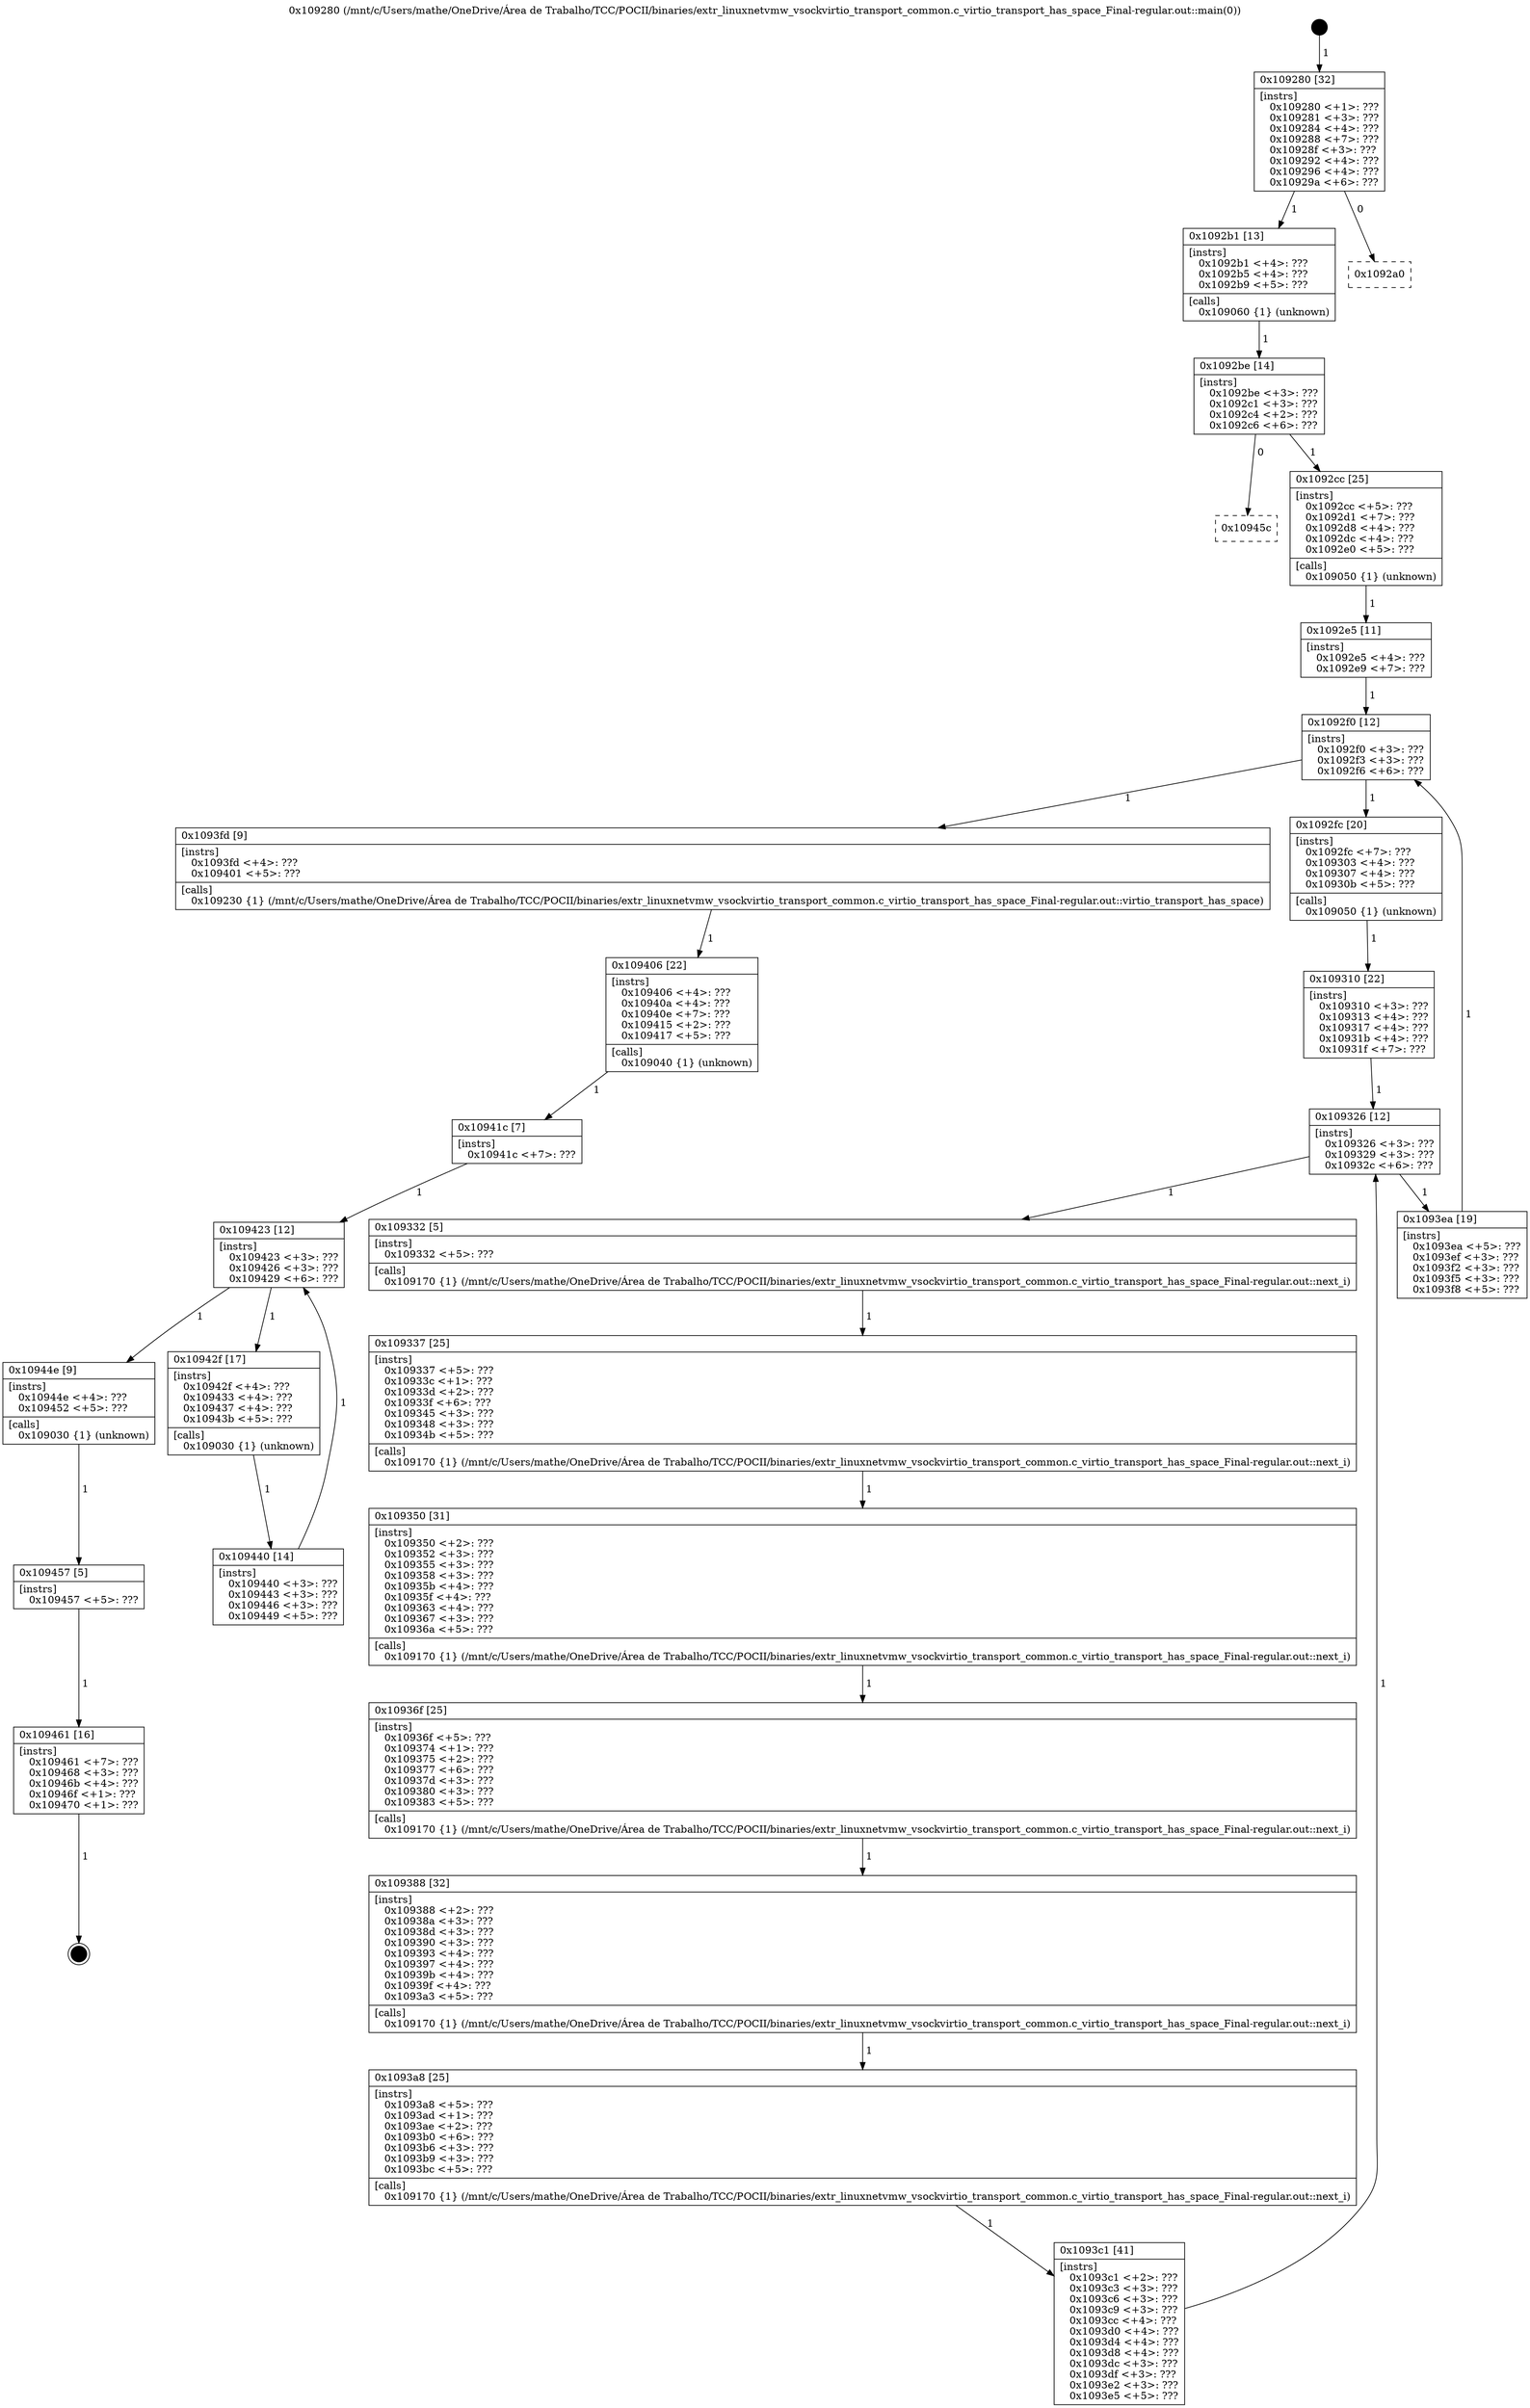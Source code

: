digraph "0x109280" {
  label = "0x109280 (/mnt/c/Users/mathe/OneDrive/Área de Trabalho/TCC/POCII/binaries/extr_linuxnetvmw_vsockvirtio_transport_common.c_virtio_transport_has_space_Final-regular.out::main(0))"
  labelloc = "t"
  node[shape=record]

  Entry [label="",width=0.3,height=0.3,shape=circle,fillcolor=black,style=filled]
  "0x109280" [label="{
     0x109280 [32]\l
     | [instrs]\l
     &nbsp;&nbsp;0x109280 \<+1\>: ???\l
     &nbsp;&nbsp;0x109281 \<+3\>: ???\l
     &nbsp;&nbsp;0x109284 \<+4\>: ???\l
     &nbsp;&nbsp;0x109288 \<+7\>: ???\l
     &nbsp;&nbsp;0x10928f \<+3\>: ???\l
     &nbsp;&nbsp;0x109292 \<+4\>: ???\l
     &nbsp;&nbsp;0x109296 \<+4\>: ???\l
     &nbsp;&nbsp;0x10929a \<+6\>: ???\l
  }"]
  "0x1092b1" [label="{
     0x1092b1 [13]\l
     | [instrs]\l
     &nbsp;&nbsp;0x1092b1 \<+4\>: ???\l
     &nbsp;&nbsp;0x1092b5 \<+4\>: ???\l
     &nbsp;&nbsp;0x1092b9 \<+5\>: ???\l
     | [calls]\l
     &nbsp;&nbsp;0x109060 \{1\} (unknown)\l
  }"]
  "0x1092a0" [label="{
     0x1092a0\l
  }", style=dashed]
  "0x1092be" [label="{
     0x1092be [14]\l
     | [instrs]\l
     &nbsp;&nbsp;0x1092be \<+3\>: ???\l
     &nbsp;&nbsp;0x1092c1 \<+3\>: ???\l
     &nbsp;&nbsp;0x1092c4 \<+2\>: ???\l
     &nbsp;&nbsp;0x1092c6 \<+6\>: ???\l
  }"]
  "0x10945c" [label="{
     0x10945c\l
  }", style=dashed]
  "0x1092cc" [label="{
     0x1092cc [25]\l
     | [instrs]\l
     &nbsp;&nbsp;0x1092cc \<+5\>: ???\l
     &nbsp;&nbsp;0x1092d1 \<+7\>: ???\l
     &nbsp;&nbsp;0x1092d8 \<+4\>: ???\l
     &nbsp;&nbsp;0x1092dc \<+4\>: ???\l
     &nbsp;&nbsp;0x1092e0 \<+5\>: ???\l
     | [calls]\l
     &nbsp;&nbsp;0x109050 \{1\} (unknown)\l
  }"]
  Exit [label="",width=0.3,height=0.3,shape=circle,fillcolor=black,style=filled,peripheries=2]
  "0x1092f0" [label="{
     0x1092f0 [12]\l
     | [instrs]\l
     &nbsp;&nbsp;0x1092f0 \<+3\>: ???\l
     &nbsp;&nbsp;0x1092f3 \<+3\>: ???\l
     &nbsp;&nbsp;0x1092f6 \<+6\>: ???\l
  }"]
  "0x1093fd" [label="{
     0x1093fd [9]\l
     | [instrs]\l
     &nbsp;&nbsp;0x1093fd \<+4\>: ???\l
     &nbsp;&nbsp;0x109401 \<+5\>: ???\l
     | [calls]\l
     &nbsp;&nbsp;0x109230 \{1\} (/mnt/c/Users/mathe/OneDrive/Área de Trabalho/TCC/POCII/binaries/extr_linuxnetvmw_vsockvirtio_transport_common.c_virtio_transport_has_space_Final-regular.out::virtio_transport_has_space)\l
  }"]
  "0x1092fc" [label="{
     0x1092fc [20]\l
     | [instrs]\l
     &nbsp;&nbsp;0x1092fc \<+7\>: ???\l
     &nbsp;&nbsp;0x109303 \<+4\>: ???\l
     &nbsp;&nbsp;0x109307 \<+4\>: ???\l
     &nbsp;&nbsp;0x10930b \<+5\>: ???\l
     | [calls]\l
     &nbsp;&nbsp;0x109050 \{1\} (unknown)\l
  }"]
  "0x109326" [label="{
     0x109326 [12]\l
     | [instrs]\l
     &nbsp;&nbsp;0x109326 \<+3\>: ???\l
     &nbsp;&nbsp;0x109329 \<+3\>: ???\l
     &nbsp;&nbsp;0x10932c \<+6\>: ???\l
  }"]
  "0x1093ea" [label="{
     0x1093ea [19]\l
     | [instrs]\l
     &nbsp;&nbsp;0x1093ea \<+5\>: ???\l
     &nbsp;&nbsp;0x1093ef \<+3\>: ???\l
     &nbsp;&nbsp;0x1093f2 \<+3\>: ???\l
     &nbsp;&nbsp;0x1093f5 \<+3\>: ???\l
     &nbsp;&nbsp;0x1093f8 \<+5\>: ???\l
  }"]
  "0x109332" [label="{
     0x109332 [5]\l
     | [instrs]\l
     &nbsp;&nbsp;0x109332 \<+5\>: ???\l
     | [calls]\l
     &nbsp;&nbsp;0x109170 \{1\} (/mnt/c/Users/mathe/OneDrive/Área de Trabalho/TCC/POCII/binaries/extr_linuxnetvmw_vsockvirtio_transport_common.c_virtio_transport_has_space_Final-regular.out::next_i)\l
  }"]
  "0x109337" [label="{
     0x109337 [25]\l
     | [instrs]\l
     &nbsp;&nbsp;0x109337 \<+5\>: ???\l
     &nbsp;&nbsp;0x10933c \<+1\>: ???\l
     &nbsp;&nbsp;0x10933d \<+2\>: ???\l
     &nbsp;&nbsp;0x10933f \<+6\>: ???\l
     &nbsp;&nbsp;0x109345 \<+3\>: ???\l
     &nbsp;&nbsp;0x109348 \<+3\>: ???\l
     &nbsp;&nbsp;0x10934b \<+5\>: ???\l
     | [calls]\l
     &nbsp;&nbsp;0x109170 \{1\} (/mnt/c/Users/mathe/OneDrive/Área de Trabalho/TCC/POCII/binaries/extr_linuxnetvmw_vsockvirtio_transport_common.c_virtio_transport_has_space_Final-regular.out::next_i)\l
  }"]
  "0x109350" [label="{
     0x109350 [31]\l
     | [instrs]\l
     &nbsp;&nbsp;0x109350 \<+2\>: ???\l
     &nbsp;&nbsp;0x109352 \<+3\>: ???\l
     &nbsp;&nbsp;0x109355 \<+3\>: ???\l
     &nbsp;&nbsp;0x109358 \<+3\>: ???\l
     &nbsp;&nbsp;0x10935b \<+4\>: ???\l
     &nbsp;&nbsp;0x10935f \<+4\>: ???\l
     &nbsp;&nbsp;0x109363 \<+4\>: ???\l
     &nbsp;&nbsp;0x109367 \<+3\>: ???\l
     &nbsp;&nbsp;0x10936a \<+5\>: ???\l
     | [calls]\l
     &nbsp;&nbsp;0x109170 \{1\} (/mnt/c/Users/mathe/OneDrive/Área de Trabalho/TCC/POCII/binaries/extr_linuxnetvmw_vsockvirtio_transport_common.c_virtio_transport_has_space_Final-regular.out::next_i)\l
  }"]
  "0x10936f" [label="{
     0x10936f [25]\l
     | [instrs]\l
     &nbsp;&nbsp;0x10936f \<+5\>: ???\l
     &nbsp;&nbsp;0x109374 \<+1\>: ???\l
     &nbsp;&nbsp;0x109375 \<+2\>: ???\l
     &nbsp;&nbsp;0x109377 \<+6\>: ???\l
     &nbsp;&nbsp;0x10937d \<+3\>: ???\l
     &nbsp;&nbsp;0x109380 \<+3\>: ???\l
     &nbsp;&nbsp;0x109383 \<+5\>: ???\l
     | [calls]\l
     &nbsp;&nbsp;0x109170 \{1\} (/mnt/c/Users/mathe/OneDrive/Área de Trabalho/TCC/POCII/binaries/extr_linuxnetvmw_vsockvirtio_transport_common.c_virtio_transport_has_space_Final-regular.out::next_i)\l
  }"]
  "0x109388" [label="{
     0x109388 [32]\l
     | [instrs]\l
     &nbsp;&nbsp;0x109388 \<+2\>: ???\l
     &nbsp;&nbsp;0x10938a \<+3\>: ???\l
     &nbsp;&nbsp;0x10938d \<+3\>: ???\l
     &nbsp;&nbsp;0x109390 \<+3\>: ???\l
     &nbsp;&nbsp;0x109393 \<+4\>: ???\l
     &nbsp;&nbsp;0x109397 \<+4\>: ???\l
     &nbsp;&nbsp;0x10939b \<+4\>: ???\l
     &nbsp;&nbsp;0x10939f \<+4\>: ???\l
     &nbsp;&nbsp;0x1093a3 \<+5\>: ???\l
     | [calls]\l
     &nbsp;&nbsp;0x109170 \{1\} (/mnt/c/Users/mathe/OneDrive/Área de Trabalho/TCC/POCII/binaries/extr_linuxnetvmw_vsockvirtio_transport_common.c_virtio_transport_has_space_Final-regular.out::next_i)\l
  }"]
  "0x1093a8" [label="{
     0x1093a8 [25]\l
     | [instrs]\l
     &nbsp;&nbsp;0x1093a8 \<+5\>: ???\l
     &nbsp;&nbsp;0x1093ad \<+1\>: ???\l
     &nbsp;&nbsp;0x1093ae \<+2\>: ???\l
     &nbsp;&nbsp;0x1093b0 \<+6\>: ???\l
     &nbsp;&nbsp;0x1093b6 \<+3\>: ???\l
     &nbsp;&nbsp;0x1093b9 \<+3\>: ???\l
     &nbsp;&nbsp;0x1093bc \<+5\>: ???\l
     | [calls]\l
     &nbsp;&nbsp;0x109170 \{1\} (/mnt/c/Users/mathe/OneDrive/Área de Trabalho/TCC/POCII/binaries/extr_linuxnetvmw_vsockvirtio_transport_common.c_virtio_transport_has_space_Final-regular.out::next_i)\l
  }"]
  "0x1093c1" [label="{
     0x1093c1 [41]\l
     | [instrs]\l
     &nbsp;&nbsp;0x1093c1 \<+2\>: ???\l
     &nbsp;&nbsp;0x1093c3 \<+3\>: ???\l
     &nbsp;&nbsp;0x1093c6 \<+3\>: ???\l
     &nbsp;&nbsp;0x1093c9 \<+3\>: ???\l
     &nbsp;&nbsp;0x1093cc \<+4\>: ???\l
     &nbsp;&nbsp;0x1093d0 \<+4\>: ???\l
     &nbsp;&nbsp;0x1093d4 \<+4\>: ???\l
     &nbsp;&nbsp;0x1093d8 \<+4\>: ???\l
     &nbsp;&nbsp;0x1093dc \<+3\>: ???\l
     &nbsp;&nbsp;0x1093df \<+3\>: ???\l
     &nbsp;&nbsp;0x1093e2 \<+3\>: ???\l
     &nbsp;&nbsp;0x1093e5 \<+5\>: ???\l
  }"]
  "0x109310" [label="{
     0x109310 [22]\l
     | [instrs]\l
     &nbsp;&nbsp;0x109310 \<+3\>: ???\l
     &nbsp;&nbsp;0x109313 \<+4\>: ???\l
     &nbsp;&nbsp;0x109317 \<+4\>: ???\l
     &nbsp;&nbsp;0x10931b \<+4\>: ???\l
     &nbsp;&nbsp;0x10931f \<+7\>: ???\l
  }"]
  "0x109461" [label="{
     0x109461 [16]\l
     | [instrs]\l
     &nbsp;&nbsp;0x109461 \<+7\>: ???\l
     &nbsp;&nbsp;0x109468 \<+3\>: ???\l
     &nbsp;&nbsp;0x10946b \<+4\>: ???\l
     &nbsp;&nbsp;0x10946f \<+1\>: ???\l
     &nbsp;&nbsp;0x109470 \<+1\>: ???\l
  }"]
  "0x1092e5" [label="{
     0x1092e5 [11]\l
     | [instrs]\l
     &nbsp;&nbsp;0x1092e5 \<+4\>: ???\l
     &nbsp;&nbsp;0x1092e9 \<+7\>: ???\l
  }"]
  "0x109406" [label="{
     0x109406 [22]\l
     | [instrs]\l
     &nbsp;&nbsp;0x109406 \<+4\>: ???\l
     &nbsp;&nbsp;0x10940a \<+4\>: ???\l
     &nbsp;&nbsp;0x10940e \<+7\>: ???\l
     &nbsp;&nbsp;0x109415 \<+2\>: ???\l
     &nbsp;&nbsp;0x109417 \<+5\>: ???\l
     | [calls]\l
     &nbsp;&nbsp;0x109040 \{1\} (unknown)\l
  }"]
  "0x109423" [label="{
     0x109423 [12]\l
     | [instrs]\l
     &nbsp;&nbsp;0x109423 \<+3\>: ???\l
     &nbsp;&nbsp;0x109426 \<+3\>: ???\l
     &nbsp;&nbsp;0x109429 \<+6\>: ???\l
  }"]
  "0x10944e" [label="{
     0x10944e [9]\l
     | [instrs]\l
     &nbsp;&nbsp;0x10944e \<+4\>: ???\l
     &nbsp;&nbsp;0x109452 \<+5\>: ???\l
     | [calls]\l
     &nbsp;&nbsp;0x109030 \{1\} (unknown)\l
  }"]
  "0x10942f" [label="{
     0x10942f [17]\l
     | [instrs]\l
     &nbsp;&nbsp;0x10942f \<+4\>: ???\l
     &nbsp;&nbsp;0x109433 \<+4\>: ???\l
     &nbsp;&nbsp;0x109437 \<+4\>: ???\l
     &nbsp;&nbsp;0x10943b \<+5\>: ???\l
     | [calls]\l
     &nbsp;&nbsp;0x109030 \{1\} (unknown)\l
  }"]
  "0x109440" [label="{
     0x109440 [14]\l
     | [instrs]\l
     &nbsp;&nbsp;0x109440 \<+3\>: ???\l
     &nbsp;&nbsp;0x109443 \<+3\>: ???\l
     &nbsp;&nbsp;0x109446 \<+3\>: ???\l
     &nbsp;&nbsp;0x109449 \<+5\>: ???\l
  }"]
  "0x10941c" [label="{
     0x10941c [7]\l
     | [instrs]\l
     &nbsp;&nbsp;0x10941c \<+7\>: ???\l
  }"]
  "0x109457" [label="{
     0x109457 [5]\l
     | [instrs]\l
     &nbsp;&nbsp;0x109457 \<+5\>: ???\l
  }"]
  Entry -> "0x109280" [label=" 1"]
  "0x109280" -> "0x1092b1" [label=" 1"]
  "0x109280" -> "0x1092a0" [label=" 0"]
  "0x1092b1" -> "0x1092be" [label=" 1"]
  "0x1092be" -> "0x10945c" [label=" 0"]
  "0x1092be" -> "0x1092cc" [label=" 1"]
  "0x109461" -> Exit [label=" 1"]
  "0x1092cc" -> "0x1092e5" [label=" 1"]
  "0x1092f0" -> "0x1093fd" [label=" 1"]
  "0x1092f0" -> "0x1092fc" [label=" 1"]
  "0x1092fc" -> "0x109310" [label=" 1"]
  "0x109326" -> "0x1093ea" [label=" 1"]
  "0x109326" -> "0x109332" [label=" 1"]
  "0x109332" -> "0x109337" [label=" 1"]
  "0x109337" -> "0x109350" [label=" 1"]
  "0x109350" -> "0x10936f" [label=" 1"]
  "0x10936f" -> "0x109388" [label=" 1"]
  "0x109388" -> "0x1093a8" [label=" 1"]
  "0x1093a8" -> "0x1093c1" [label=" 1"]
  "0x109310" -> "0x109326" [label=" 1"]
  "0x1093c1" -> "0x109326" [label=" 1"]
  "0x109457" -> "0x109461" [label=" 1"]
  "0x1092e5" -> "0x1092f0" [label=" 1"]
  "0x1093ea" -> "0x1092f0" [label=" 1"]
  "0x1093fd" -> "0x109406" [label=" 1"]
  "0x109406" -> "0x10941c" [label=" 1"]
  "0x109423" -> "0x10944e" [label=" 1"]
  "0x109423" -> "0x10942f" [label=" 1"]
  "0x10942f" -> "0x109440" [label=" 1"]
  "0x10941c" -> "0x109423" [label=" 1"]
  "0x109440" -> "0x109423" [label=" 1"]
  "0x10944e" -> "0x109457" [label=" 1"]
}
